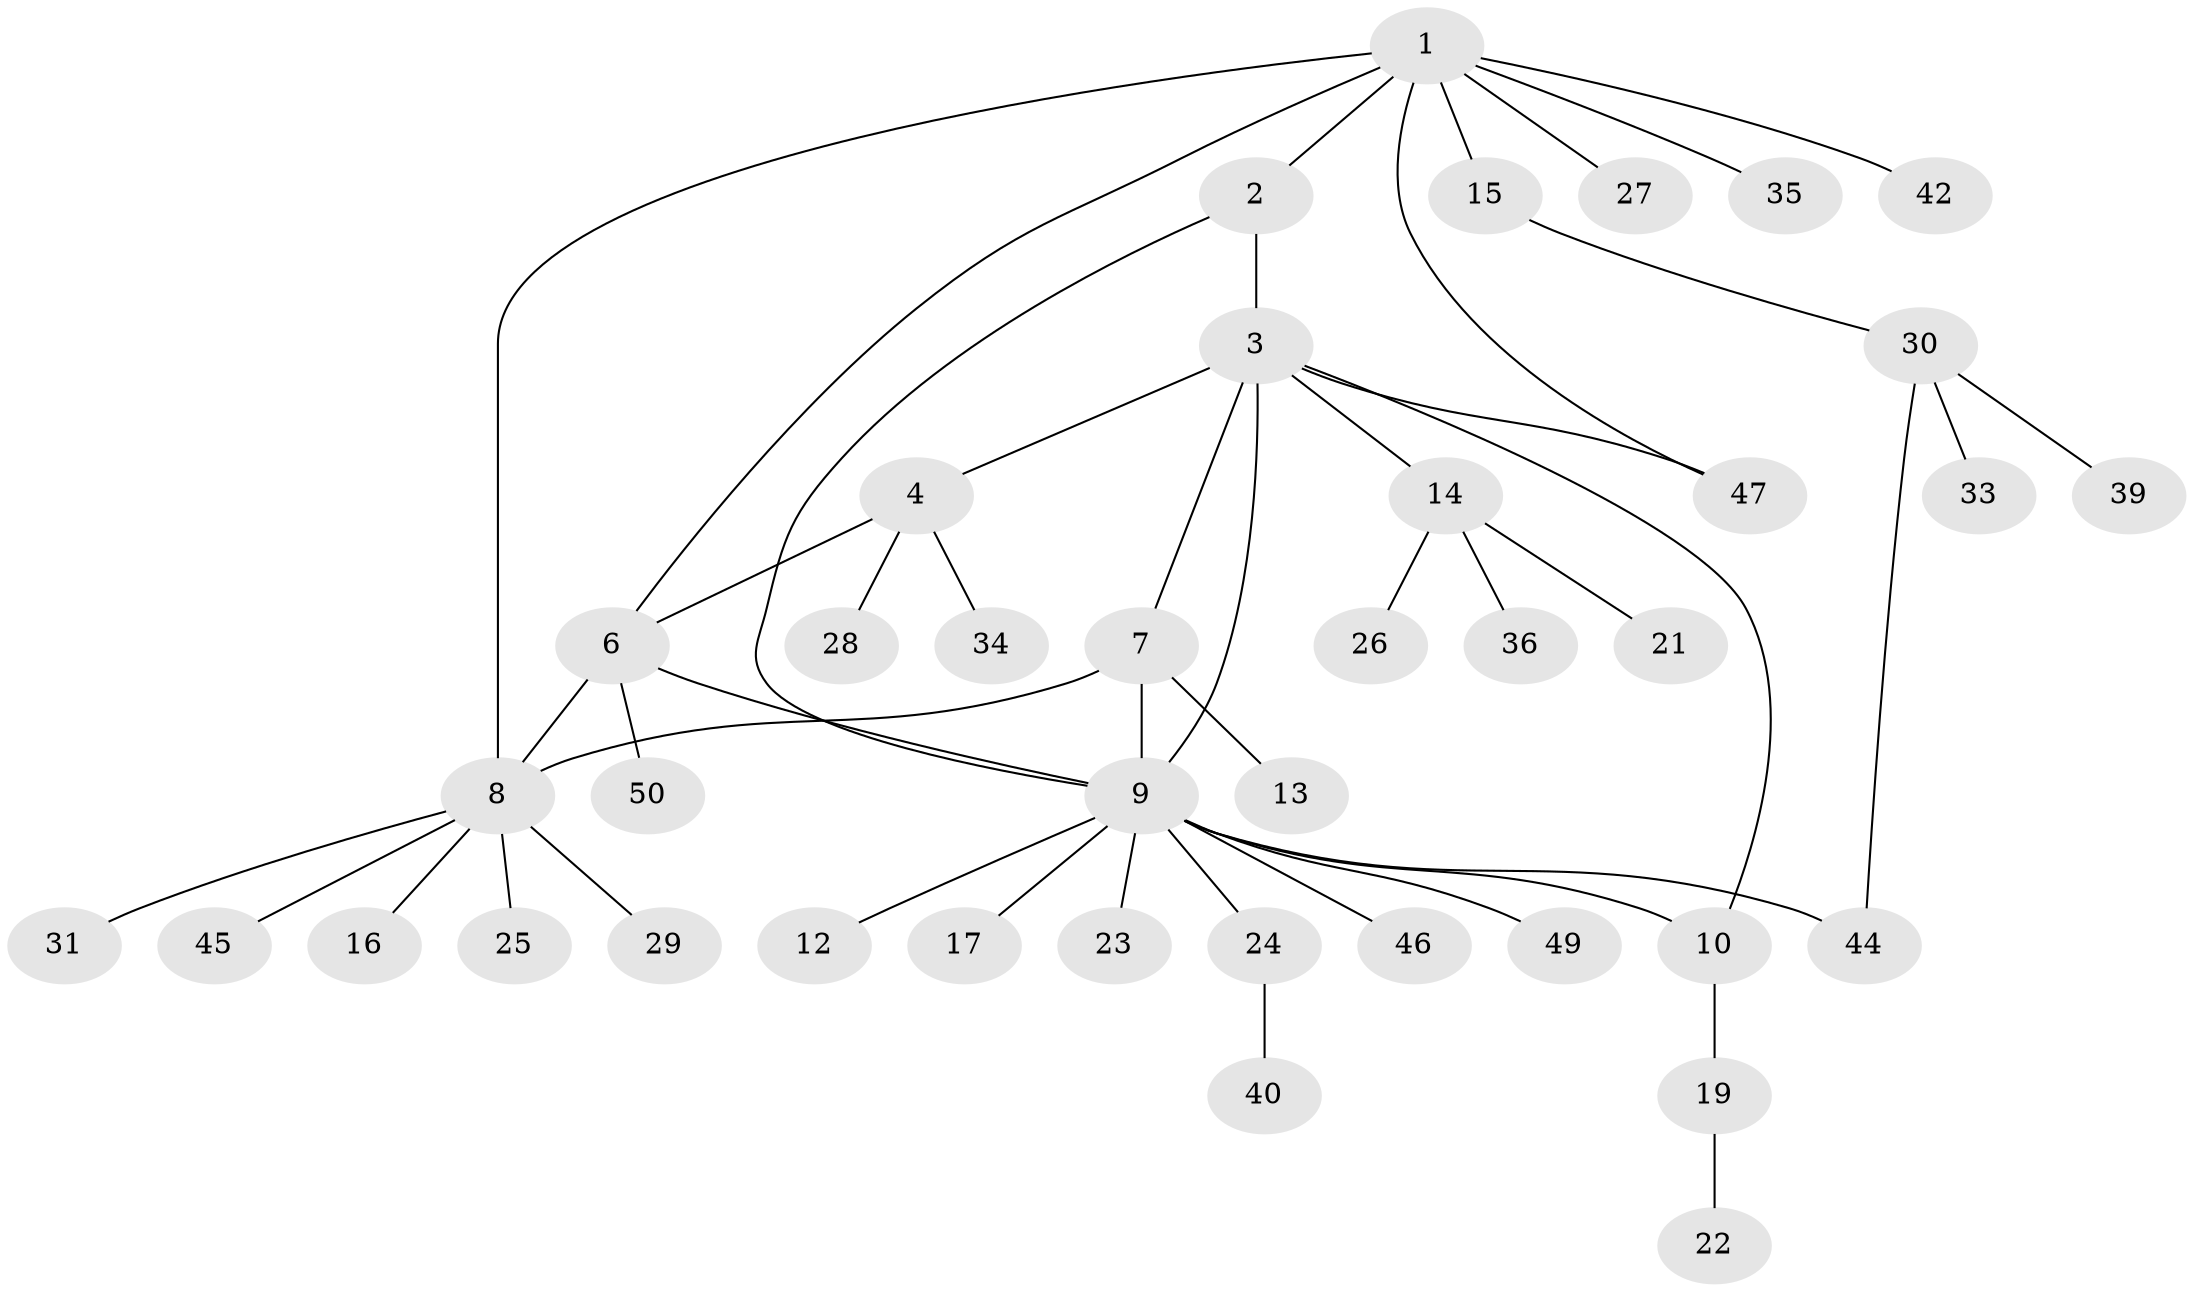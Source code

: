 // original degree distribution, {7: 0.018867924528301886, 3: 0.09433962264150944, 8: 0.03773584905660377, 5: 0.03773584905660377, 6: 0.03773584905660377, 4: 0.03773584905660377, 9: 0.018867924528301886, 1: 0.5849056603773585, 2: 0.1320754716981132}
// Generated by graph-tools (version 1.1) at 2025/42/03/06/25 10:42:13]
// undirected, 40 vertices, 48 edges
graph export_dot {
graph [start="1"]
  node [color=gray90,style=filled];
  1 [super="+5"];
  2;
  3 [super="+37"];
  4 [super="+41"];
  6 [super="+20"];
  7;
  8 [super="+51"];
  9 [super="+11"];
  10;
  12;
  13 [super="+18"];
  14 [super="+53"];
  15;
  16;
  17;
  19 [super="+32"];
  21;
  22 [super="+52"];
  23;
  24;
  25;
  26;
  27 [super="+43"];
  28;
  29;
  30 [super="+38"];
  31;
  33;
  34;
  35;
  36;
  39;
  40;
  42;
  44;
  45;
  46;
  47 [super="+48"];
  49;
  50;
  1 -- 2;
  1 -- 8;
  1 -- 15;
  1 -- 35;
  1 -- 42;
  1 -- 47;
  1 -- 27;
  1 -- 6;
  2 -- 3;
  2 -- 9;
  3 -- 4;
  3 -- 7;
  3 -- 10;
  3 -- 14;
  3 -- 47;
  3 -- 9;
  4 -- 6;
  4 -- 28;
  4 -- 34;
  6 -- 8;
  6 -- 9;
  6 -- 50;
  7 -- 8;
  7 -- 9;
  7 -- 13;
  8 -- 16;
  8 -- 25;
  8 -- 29;
  8 -- 31;
  8 -- 45;
  9 -- 10;
  9 -- 12;
  9 -- 44;
  9 -- 49;
  9 -- 17;
  9 -- 23;
  9 -- 24;
  9 -- 46;
  10 -- 19;
  14 -- 21;
  14 -- 26;
  14 -- 36;
  15 -- 30;
  19 -- 22;
  24 -- 40;
  30 -- 33;
  30 -- 44;
  30 -- 39;
}
